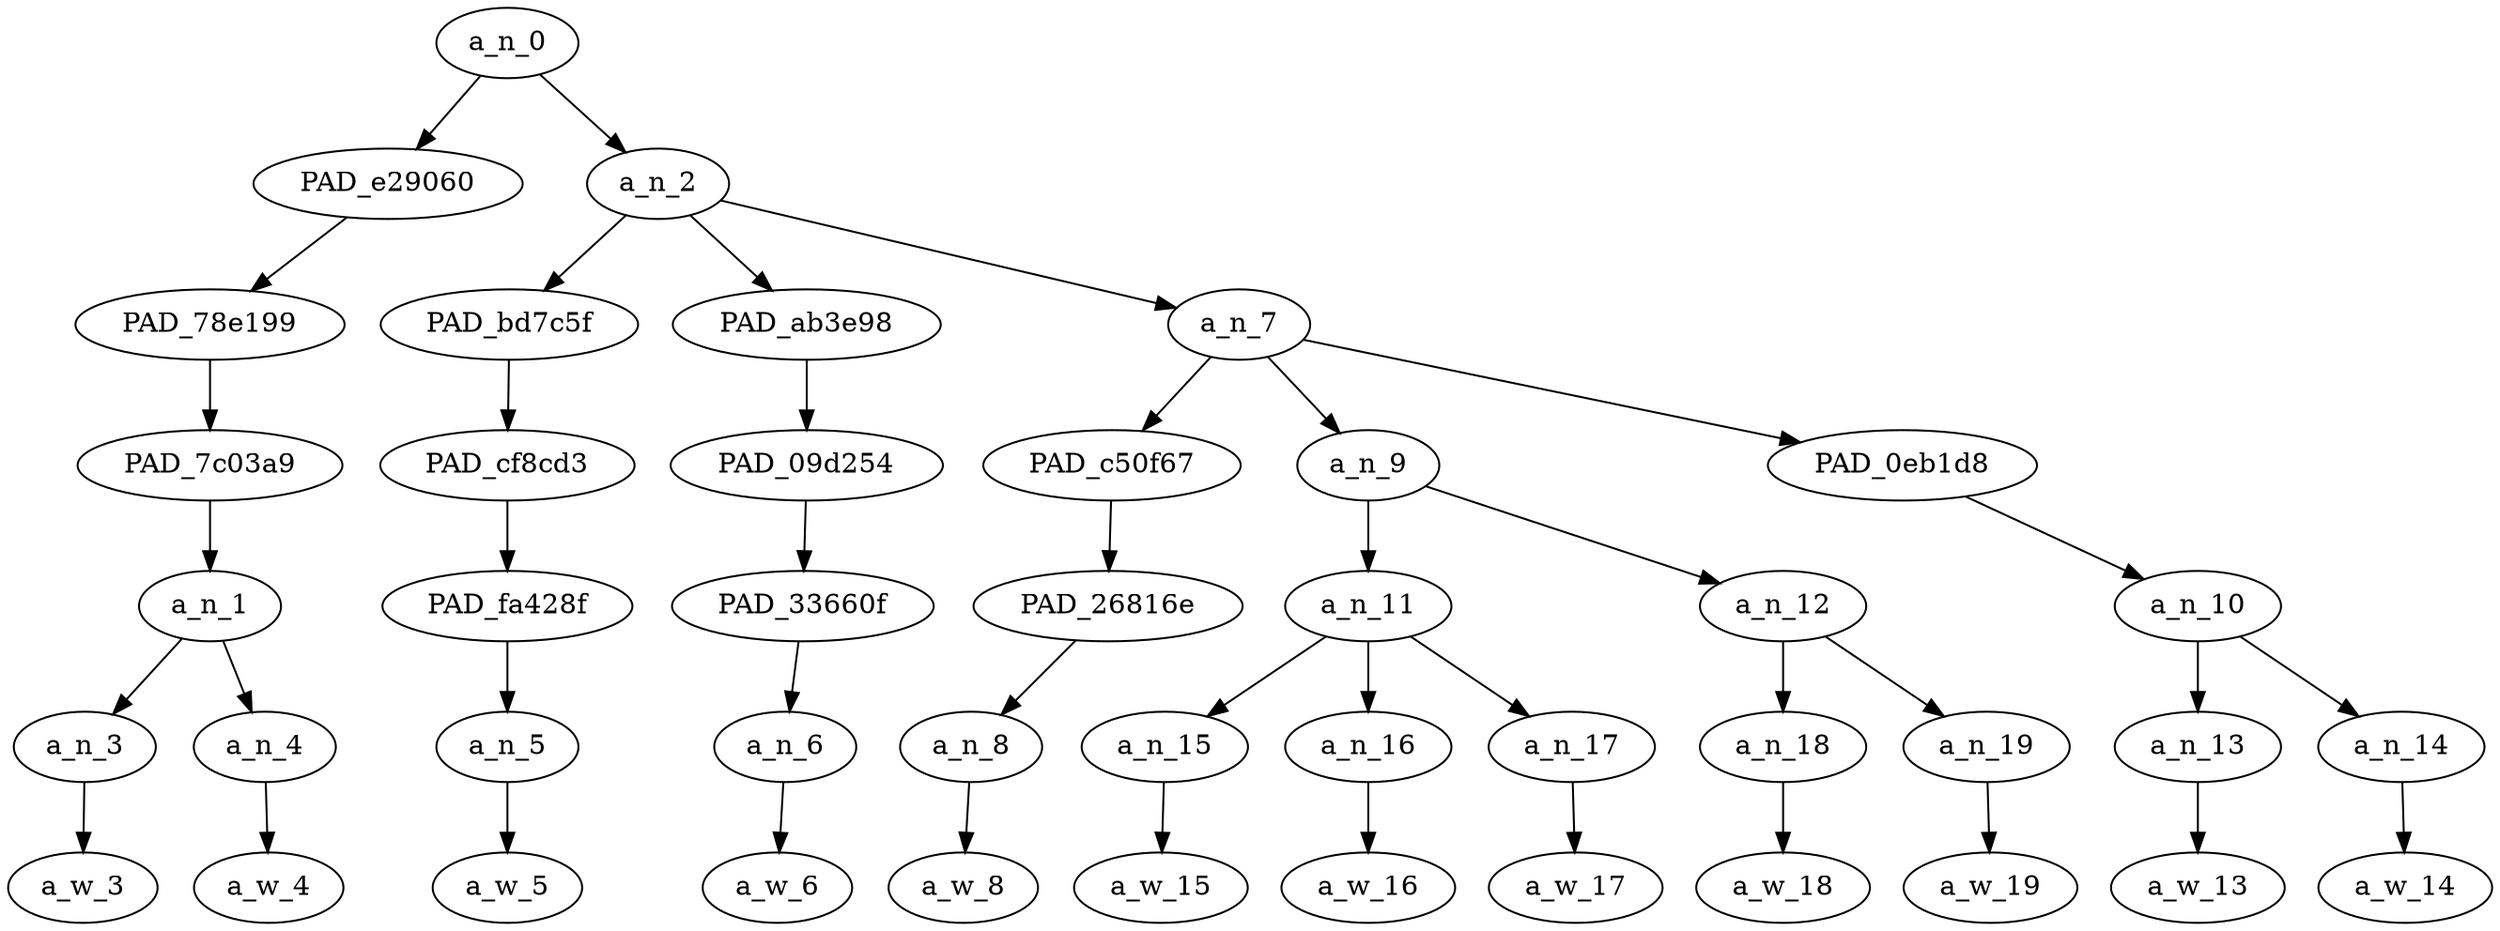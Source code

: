 strict digraph "" {
	a_n_0	[div_dir=1,
		index=0,
		level=6,
		pos="2.2916666666666665,6!",
		text_span="[0, 1, 2, 3, 4, 5, 6, 7, 8, 9, 10, 11]",
		value=1.00000000];
	PAD_e29060	[div_dir=-1,
		index=0,
		level=5,
		pos="0.5,5!",
		text_span="[0, 1]",
		value=0.16365407];
	a_n_0 -> PAD_e29060;
	a_n_2	[div_dir=1,
		index=1,
		level=5,
		pos="4.083333333333333,5!",
		text_span="[2, 3, 4, 5, 6, 7, 8, 9, 10, 11]",
		value=0.83568614];
	a_n_0 -> a_n_2;
	PAD_78e199	[div_dir=-1,
		index=0,
		level=4,
		pos="0.5,4!",
		text_span="[0, 1]",
		value=0.16365407];
	PAD_e29060 -> PAD_78e199;
	PAD_7c03a9	[div_dir=-1,
		index=0,
		level=3,
		pos="0.5,3!",
		text_span="[0, 1]",
		value=0.16365407];
	PAD_78e199 -> PAD_7c03a9;
	a_n_1	[div_dir=-1,
		index=0,
		level=2,
		pos="0.5,2!",
		text_span="[0, 1]",
		value=0.16365407];
	PAD_7c03a9 -> a_n_1;
	a_n_3	[div_dir=1,
		index=0,
		level=1,
		pos="0.0,1!",
		text_span="[0]",
		value=0.04094384];
	a_n_1 -> a_n_3;
	a_n_4	[div_dir=-1,
		index=1,
		level=1,
		pos="1.0,1!",
		text_span="[1]",
		value=0.12258298];
	a_n_1 -> a_n_4;
	a_w_3	[div_dir=0,
		index=0,
		level=0,
		pos="0,0!",
		text_span="[0]",
		value=additionally];
	a_n_3 -> a_w_3;
	a_w_4	[div_dir=0,
		index=1,
		level=0,
		pos="1,0!",
		text_span="[1]",
		value=furries];
	a_n_4 -> a_w_4;
	PAD_bd7c5f	[div_dir=1,
		index=1,
		level=4,
		pos="2.0,4!",
		text_span="[2]",
		value=0.02971664];
	a_n_2 -> PAD_bd7c5f;
	PAD_ab3e98	[div_dir=1,
		index=2,
		level=4,
		pos="3.0,4!",
		text_span="[3]",
		value=0.02527805];
	a_n_2 -> PAD_ab3e98;
	a_n_7	[div_dir=1,
		index=3,
		level=4,
		pos="7.25,4!",
		text_span="[4, 5, 6, 7, 8, 9, 10, 11]",
		value=0.77991145];
	a_n_2 -> a_n_7;
	PAD_cf8cd3	[div_dir=1,
		index=1,
		level=3,
		pos="2.0,3!",
		text_span="[2]",
		value=0.02971664];
	PAD_bd7c5f -> PAD_cf8cd3;
	PAD_fa428f	[div_dir=1,
		index=1,
		level=2,
		pos="2.0,2!",
		text_span="[2]",
		value=0.02971664];
	PAD_cf8cd3 -> PAD_fa428f;
	a_n_5	[div_dir=1,
		index=2,
		level=1,
		pos="2.0,1!",
		text_span="[2]",
		value=0.02971664];
	PAD_fa428f -> a_n_5;
	a_w_5	[div_dir=0,
		index=2,
		level=0,
		pos="2,0!",
		text_span="[2]",
		value=can];
	a_n_5 -> a_w_5;
	PAD_09d254	[div_dir=1,
		index=2,
		level=3,
		pos="3.0,3!",
		text_span="[3]",
		value=0.02527805];
	PAD_ab3e98 -> PAD_09d254;
	PAD_33660f	[div_dir=1,
		index=2,
		level=2,
		pos="3.0,2!",
		text_span="[3]",
		value=0.02527805];
	PAD_09d254 -> PAD_33660f;
	a_n_6	[div_dir=1,
		index=3,
		level=1,
		pos="3.0,1!",
		text_span="[3]",
		value=0.02527805];
	PAD_33660f -> a_n_6;
	a_w_6	[div_dir=0,
		index=3,
		level=0,
		pos="3,0!",
		text_span="[3]",
		value=also];
	a_n_6 -> a_w_6;
	PAD_c50f67	[div_dir=1,
		index=3,
		level=3,
		pos="4.0,3!",
		text_span="[4]",
		value=0.04406032];
	a_n_7 -> PAD_c50f67;
	a_n_9	[div_dir=1,
		index=4,
		level=3,
		pos="7.25,3!",
		text_span="[5, 6, 7, 8, 9]",
		value=0.66591539];
	a_n_7 -> a_n_9;
	PAD_0eb1d8	[div_dir=1,
		index=5,
		level=3,
		pos="10.5,3!",
		text_span="[10, 11]",
		value=0.06915233];
	a_n_7 -> PAD_0eb1d8;
	PAD_26816e	[div_dir=1,
		index=3,
		level=2,
		pos="4.0,2!",
		text_span="[4]",
		value=0.04406032];
	PAD_c50f67 -> PAD_26816e;
	a_n_8	[div_dir=1,
		index=4,
		level=1,
		pos="4.0,1!",
		text_span="[4]",
		value=0.04406032];
	PAD_26816e -> a_n_8;
	a_w_8	[div_dir=0,
		index=4,
		level=0,
		pos="4,0!",
		text_span="[4]",
		value=transmit];
	a_n_8 -> a_w_8;
	a_n_11	[div_dir=1,
		index=4,
		level=2,
		pos="6.0,2!",
		text_span="[5, 6, 7]",
		value=0.14643727];
	a_n_9 -> a_n_11;
	a_n_12	[div_dir=1,
		index=5,
		level=2,
		pos="8.5,2!",
		text_span="[8, 9]",
		value=0.51872988];
	a_n_9 -> a_n_12;
	a_n_15	[div_dir=-1,
		index=5,
		level=1,
		pos="5.0,1!",
		text_span="[5]",
		value=0.02534570];
	a_n_11 -> a_n_15;
	a_n_16	[div_dir=1,
		index=6,
		level=1,
		pos="6.0,1!",
		text_span="[6]",
		value=0.05537306];
	a_n_11 -> a_n_16;
	a_n_17	[div_dir=1,
		index=7,
		level=1,
		pos="7.0,1!",
		text_span="[7]",
		value=0.06545735];
	a_n_11 -> a_n_17;
	a_w_15	[div_dir=0,
		index=5,
		level=0,
		pos="5,0!",
		text_span="[5]",
		value=the];
	a_n_15 -> a_w_15;
	a_w_16	[div_dir=0,
		index=6,
		level=0,
		pos="6,0!",
		text_span="[6]",
		value=infectious];
	a_n_16 -> a_w_16;
	a_w_17	[div_dir=0,
		index=7,
		level=0,
		pos="7,0!",
		text_span="[7]",
		value=disease];
	a_n_17 -> a_w_17;
	a_n_18	[div_dir=1,
		index=8,
		level=1,
		pos="8.0,1!",
		text_span="[8]",
		value=0.03537398];
	a_n_12 -> a_n_18;
	a_n_19	[div_dir=1,
		index=9,
		level=1,
		pos="9.0,1!",
		text_span="[9]",
		value=0.48263218];
	a_n_12 -> a_n_19;
	a_w_18	[div_dir=0,
		index=8,
		level=0,
		pos="8,0!",
		text_span="[8]",
		value=of];
	a_n_18 -> a_w_18;
	a_w_19	[div_dir=0,
		index=9,
		level=0,
		pos="9,0!",
		text_span="[9]",
		value=furfaggotry];
	a_n_19 -> a_w_19;
	a_n_10	[div_dir=1,
		index=6,
		level=2,
		pos="10.5,2!",
		text_span="[10, 11]",
		value=0.06915233];
	PAD_0eb1d8 -> a_n_10;
	a_n_13	[div_dir=1,
		index=10,
		level=1,
		pos="10.0,1!",
		text_span="[10]",
		value=0.02526410];
	a_n_10 -> a_n_13;
	a_n_14	[div_dir=1,
		index=11,
		level=1,
		pos="11.0,1!",
		text_span="[11]",
		value=0.04370922];
	a_n_10 -> a_n_14;
	a_w_13	[div_dir=0,
		index=10,
		level=0,
		pos="10,0!",
		text_span="[10]",
		value=to];
	a_n_13 -> a_w_13;
	a_w_14	[div_dir=0,
		index=11,
		level=0,
		pos="11,0!",
		text_span="[11]",
		value=others];
	a_n_14 -> a_w_14;
}
